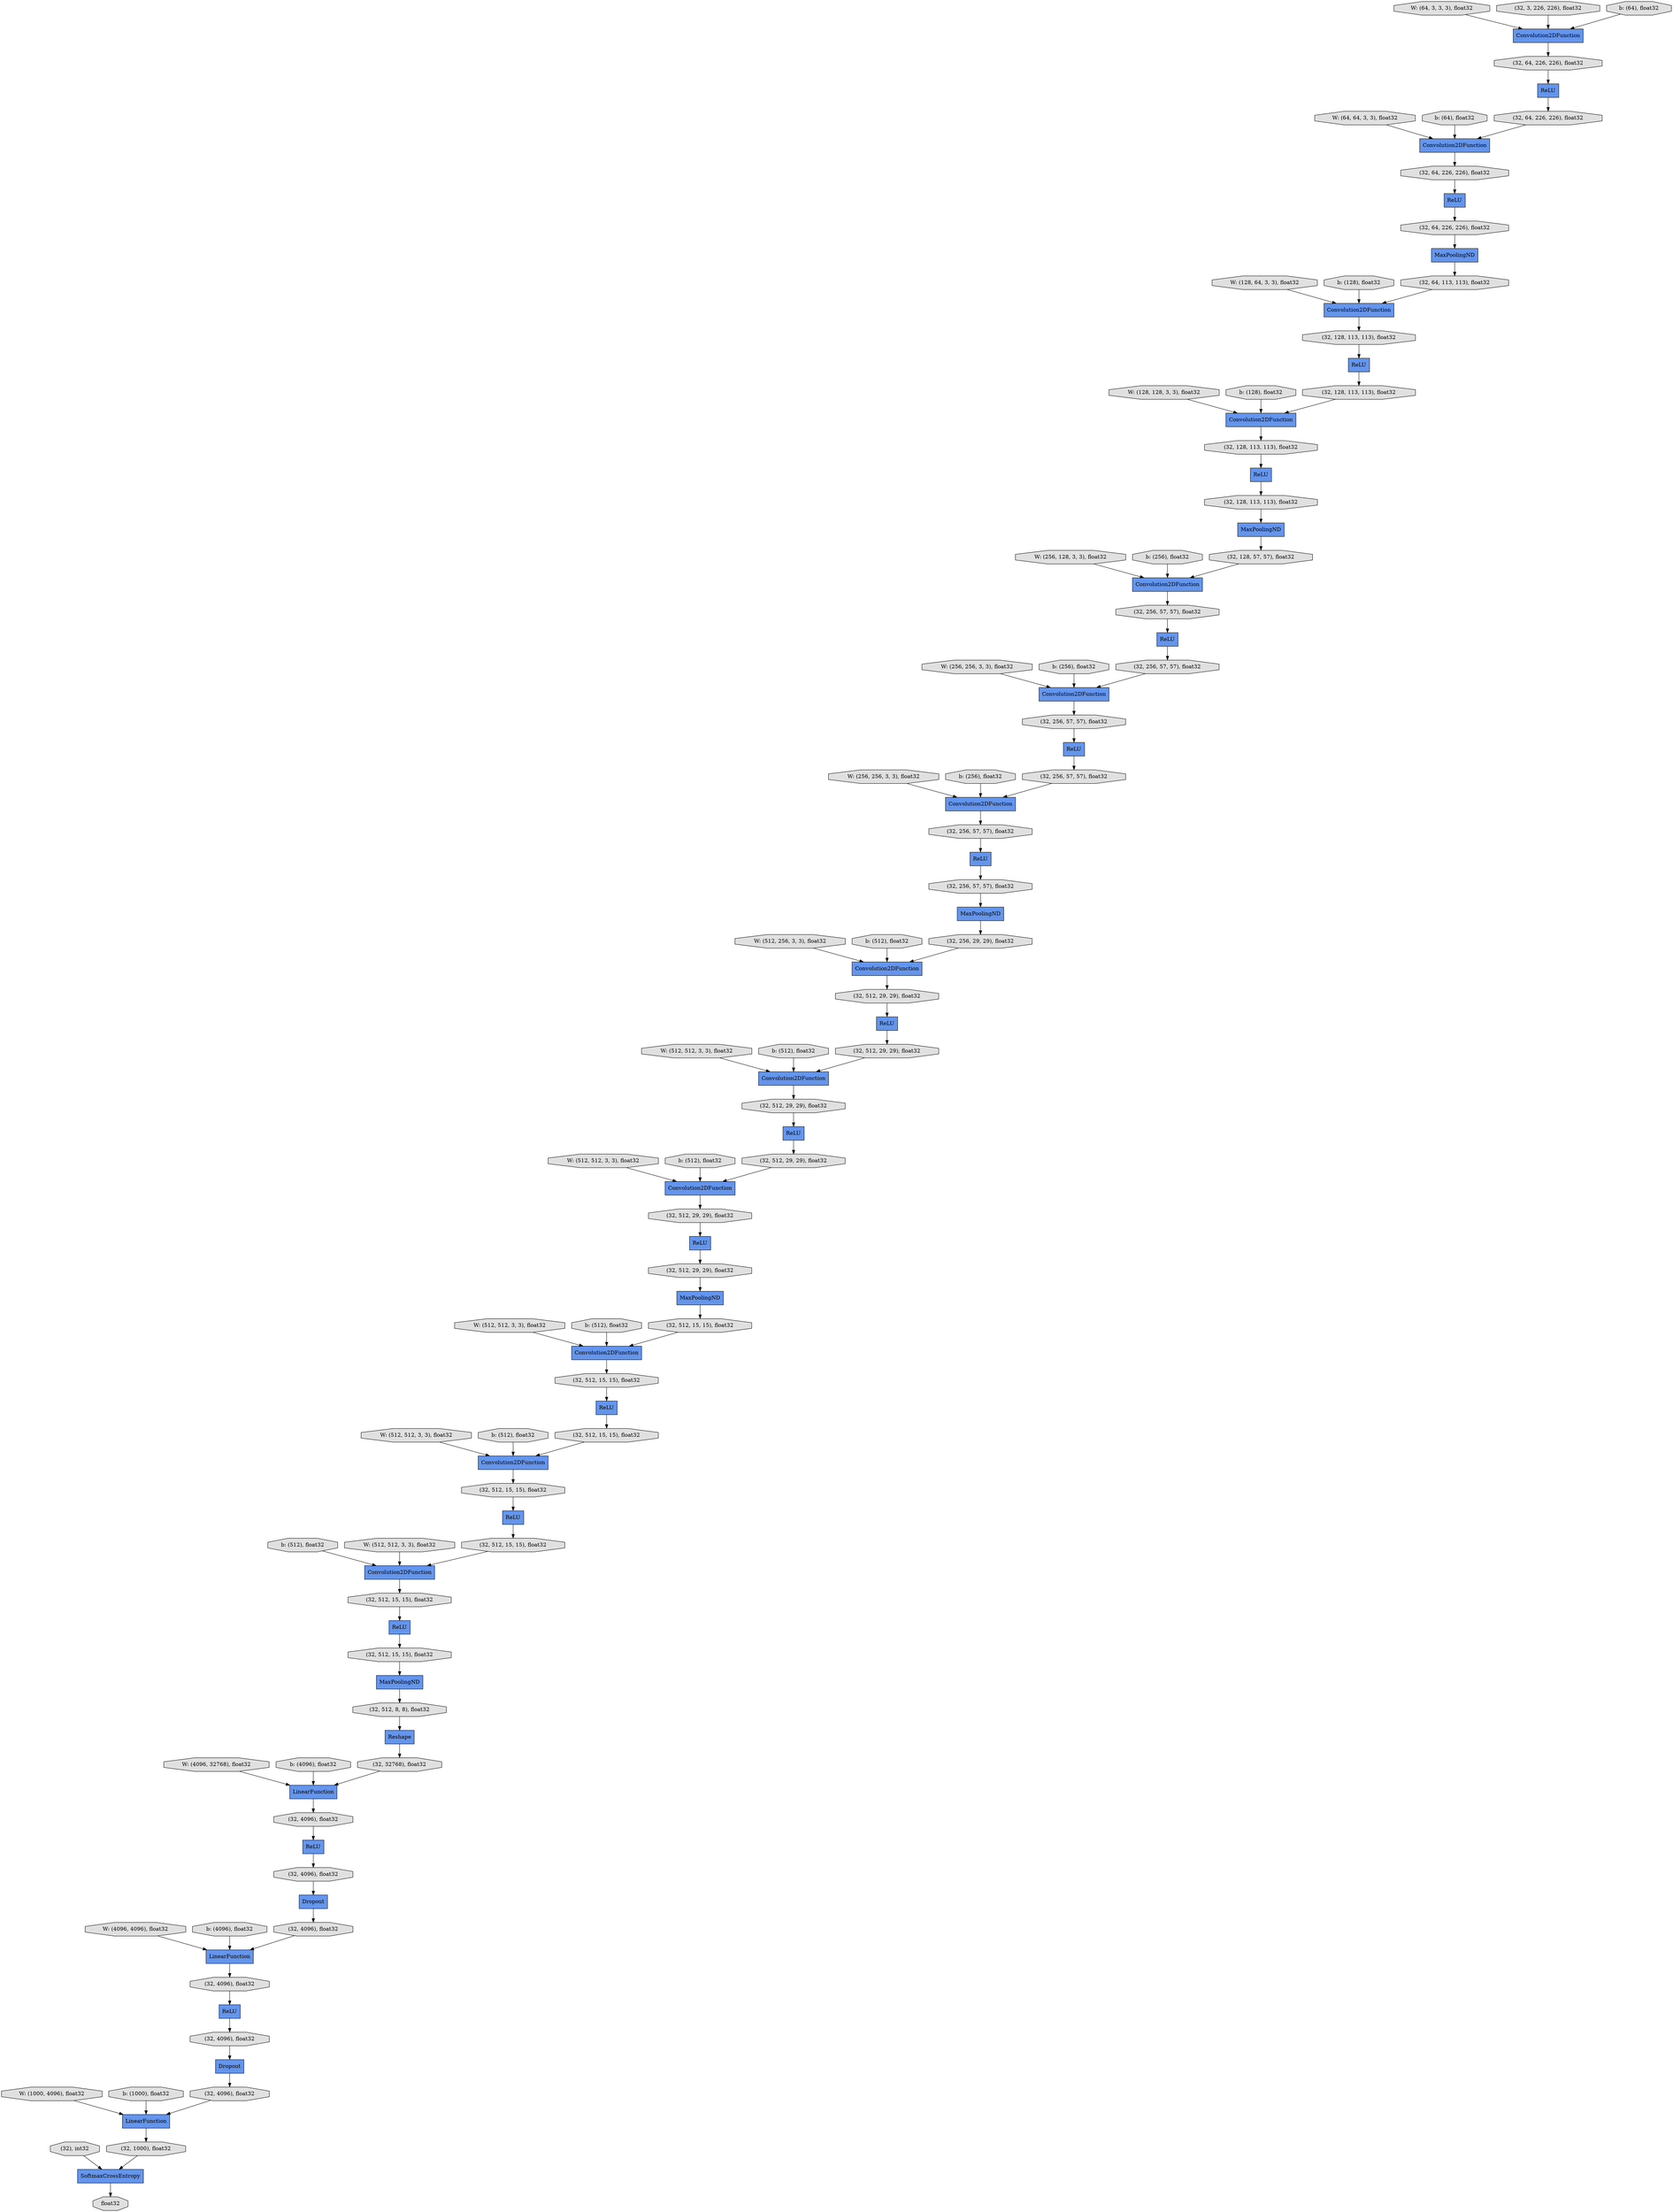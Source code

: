 digraph graphname{rankdir=TB;47761546445072 [label="ReLU",shape="record",fillcolor="#6495ED",style="filled"];47759499182416 [label="b: (512), float32",shape="octagon",fillcolor="#E0E0E0",style="filled"];47759499141584 [label="W: (64, 64, 3, 3), float32",shape="octagon",fillcolor="#E0E0E0",style="filled"];47759499182736 [label="W: (4096, 32768), float32",shape="octagon",fillcolor="#E0E0E0",style="filled"];47759499141904 [label="b: (64), float32",shape="octagon",fillcolor="#E0E0E0",style="filled"];47759499183056 [label="b: (4096), float32",shape="octagon",fillcolor="#E0E0E0",style="filled"];47759499142224 [label="W: (128, 64, 3, 3), float32",shape="octagon",fillcolor="#E0E0E0",style="filled"];47761546224784 [label="MaxPoolingND",shape="record",fillcolor="#6495ED",style="filled"];47759499183376 [label="W: (4096, 4096), float32",shape="octagon",fillcolor="#E0E0E0",style="filled"];47759420523856 [label="W: (64, 3, 3, 3), float32",shape="octagon",fillcolor="#E0E0E0",style="filled"];47759499142544 [label="b: (128), float32",shape="octagon",fillcolor="#E0E0E0",style="filled"];47759499183824 [label="b: (4096), float32",shape="octagon",fillcolor="#E0E0E0",style="filled"];47759499142864 [label="W: (128, 128, 3, 3), float32",shape="octagon",fillcolor="#E0E0E0",style="filled"];47759499184144 [label="W: (1000, 4096), float32",shape="octagon",fillcolor="#E0E0E0",style="filled"];47759499143184 [label="b: (128), float32",shape="octagon",fillcolor="#E0E0E0",style="filled"];47759499143504 [label="W: (256, 128, 3, 3), float32",shape="octagon",fillcolor="#E0E0E0",style="filled"];47759499184528 [label="b: (1000), float32",shape="octagon",fillcolor="#E0E0E0",style="filled"];47761546193552 [label="Convolution2DFunction",shape="record",fillcolor="#6495ED",style="filled"];47759499143888 [label="b: (256), float32",shape="octagon",fillcolor="#E0E0E0",style="filled"];47759499291344 [label="Convolution2DFunction",shape="record",fillcolor="#6495ED",style="filled"];47759426054928 [label="ReLU",shape="record",fillcolor="#6495ED",style="filled"];47759499144208 [label="W: (256, 256, 3, 3), float32",shape="octagon",fillcolor="#E0E0E0",style="filled"];47759499144592 [label="b: (256), float32",shape="octagon",fillcolor="#E0E0E0",style="filled"];47759499144912 [label="W: (256, 256, 3, 3), float32",shape="octagon",fillcolor="#E0E0E0",style="filled"];47761546162000 [label="MaxPoolingND",shape="record",fillcolor="#6495ED",style="filled"];47759499292624 [label="(32, 64, 226, 226), float32",shape="octagon",fillcolor="#E0E0E0",style="filled"];47761497722960 [label="Convolution2DFunction",shape="record",fillcolor="#6495ED",style="filled"];47761497755792 [label="(32, 4096), float32",shape="octagon",fillcolor="#E0E0E0",style="filled"];47759499161744 [label="b: (256), float32",shape="octagon",fillcolor="#E0E0E0",style="filled"];47761497723024 [label="(32, 256, 57, 57), float32",shape="octagon",fillcolor="#E0E0E0",style="filled"];47761497665744 [label="ReLU",shape="record",fillcolor="#6495ED",style="filled"];47761497723088 [label="(32, 128, 113, 113), float32",shape="octagon",fillcolor="#E0E0E0",style="filled"];47761497755920 [label="(32), int32",shape="octagon",fillcolor="#E0E0E0",style="filled"];47761497666000 [label="Convolution2DFunction",shape="record",fillcolor="#6495ED",style="filled"];47759499162064 [label="W: (512, 256, 3, 3), float32",shape="octagon",fillcolor="#E0E0E0",style="filled"];47761497723344 [label="(32, 64, 113, 113), float32",shape="octagon",fillcolor="#E0E0E0",style="filled"];47761497677776 [label="SoftmaxCrossEntropy",shape="record",fillcolor="#6495ED",style="filled"];47761497666128 [label="Convolution2DFunction",shape="record",fillcolor="#6495ED",style="filled"];47761497723472 [label="ReLU",shape="record",fillcolor="#6495ED",style="filled"];47761546605136 [label="Convolution2DFunction",shape="record",fillcolor="#6495ED",style="filled"];47761497723536 [label="Convolution2DFunction",shape="record",fillcolor="#6495ED",style="filled"];47761497666192 [label="(32, 512, 29, 29), float32",shape="octagon",fillcolor="#E0E0E0",style="filled"];47761497756368 [label="(32, 1000), float32",shape="octagon",fillcolor="#E0E0E0",style="filled"];47761497723600 [label="(32, 128, 113, 113), float32",shape="octagon",fillcolor="#E0E0E0",style="filled"];47761497666320 [label="Dropout",shape="record",fillcolor="#6495ED",style="filled"];47761497723664 [label="(32, 256, 57, 57), float32",shape="octagon",fillcolor="#E0E0E0",style="filled"];47761497666384 [label="(32, 512, 29, 29), float32",shape="octagon",fillcolor="#E0E0E0",style="filled"];47759499162448 [label="b: (512), float32",shape="octagon",fillcolor="#E0E0E0",style="filled"];47761497723728 [label="(32, 3, 226, 226), float32",shape="octagon",fillcolor="#E0E0E0",style="filled"];47761497756816 [label="float32",shape="octagon",fillcolor="#E0E0E0",style="filled"];47761497666704 [label="LinearFunction",shape="record",fillcolor="#6495ED",style="filled"];47759499162768 [label="W: (512, 512, 3, 3), float32",shape="octagon",fillcolor="#E0E0E0",style="filled"];47761497756880 [label="(32, 4096), float32",shape="octagon",fillcolor="#E0E0E0",style="filled"];47761497724112 [label="(32, 128, 113, 113), float32",shape="octagon",fillcolor="#E0E0E0",style="filled"];47761497666832 [label="(32, 512, 29, 29), float32",shape="octagon",fillcolor="#E0E0E0",style="filled"];47761497666896 [label="ReLU",shape="record",fillcolor="#6495ED",style="filled"];47761497724240 [label="(32, 64, 226, 226), float32",shape="octagon",fillcolor="#E0E0E0",style="filled"];47761497757072 [label="(32, 4096), float32",shape="octagon",fillcolor="#E0E0E0",style="filled"];47761497666960 [label="Dropout",shape="record",fillcolor="#6495ED",style="filled"];47761497724304 [label="(32, 256, 57, 57), float32",shape="octagon",fillcolor="#E0E0E0",style="filled"];47761497724432 [label="MaxPoolingND",shape="record",fillcolor="#6495ED",style="filled"];47759499163152 [label="b: (512), float32",shape="octagon",fillcolor="#E0E0E0",style="filled"];47761497757264 [label="LinearFunction",shape="record",fillcolor="#6495ED",style="filled"];47759421920848 [label="Reshape",shape="record",fillcolor="#6495ED",style="filled"];47761497667280 [label="ReLU",shape="record",fillcolor="#6495ED",style="filled"];47761497724624 [label="(32, 64, 226, 226), float32",shape="octagon",fillcolor="#E0E0E0",style="filled"];47761497724688 [label="Convolution2DFunction",shape="record",fillcolor="#6495ED",style="filled"];47759499163472 [label="W: (512, 512, 3, 3), float32",shape="octagon",fillcolor="#E0E0E0",style="filled"];47761497724752 [label="Convolution2DFunction",shape="record",fillcolor="#6495ED",style="filled"];47761497667472 [label="(32, 512, 15, 15), float32",shape="octagon",fillcolor="#E0E0E0",style="filled"];47761497667536 [label="(32, 512, 15, 15), float32",shape="octagon",fillcolor="#E0E0E0",style="filled"];47761497724880 [label="ReLU",shape="record",fillcolor="#6495ED",style="filled"];47761497757648 [label="(32, 4096), float32",shape="octagon",fillcolor="#E0E0E0",style="filled"];47761497725008 [label="ReLU",shape="record",fillcolor="#6495ED",style="filled"];47759499163856 [label="b: (512), float32",shape="octagon",fillcolor="#E0E0E0",style="filled"];47761497667856 [label="Convolution2DFunction",shape="record",fillcolor="#6495ED",style="filled"];47761497725200 [label="(32, 256, 29, 29), float32",shape="octagon",fillcolor="#E0E0E0",style="filled"];47761546361104 [label="(32, 64, 226, 226), float32",shape="octagon",fillcolor="#E0E0E0",style="filled"];47761497667920 [label="(32, 512, 29, 29), float32",shape="octagon",fillcolor="#E0E0E0",style="filled"];47761497725264 [label="ReLU",shape="record",fillcolor="#6495ED",style="filled"];47761497667984 [label="(32, 512, 15, 15), float32",shape="octagon",fillcolor="#E0E0E0",style="filled"];47761497725328 [label="(32, 256, 57, 57), float32",shape="octagon",fillcolor="#E0E0E0",style="filled"];47761546361232 [label="ReLU",shape="record",fillcolor="#6495ED",style="filled"];47761497758160 [label="(32, 32768), float32",shape="octagon",fillcolor="#E0E0E0",style="filled"];47761497668048 [label="(32, 512, 29, 29), float32",shape="octagon",fillcolor="#E0E0E0",style="filled"];47761497725392 [label="MaxPoolingND",shape="record",fillcolor="#6495ED",style="filled"];47761497758224 [label="(32, 4096), float32",shape="octagon",fillcolor="#E0E0E0",style="filled"];47759499164176 [label="W: (512, 512, 3, 3), float32",shape="octagon",fillcolor="#E0E0E0",style="filled"];47761497725456 [label="Convolution2DFunction",shape="record",fillcolor="#6495ED",style="filled"];47761546607248 [label="ReLU",shape="record",fillcolor="#6495ED",style="filled"];47761497668304 [label="(32, 512, 15, 15), float32",shape="octagon",fillcolor="#E0E0E0",style="filled"];47761497725776 [label="ReLU",shape="record",fillcolor="#6495ED",style="filled"];47761497668496 [label="(32, 512, 15, 15), float32",shape="octagon",fillcolor="#E0E0E0",style="filled"];47759499164560 [label="b: (512), float32",shape="octagon",fillcolor="#E0E0E0",style="filled"];47761497725840 [label="ReLU",shape="record",fillcolor="#6495ED",style="filled"];47761497725904 [label="(32, 128, 113, 113), float32",shape="octagon",fillcolor="#E0E0E0",style="filled"];47761497668624 [label="(32, 512, 15, 15), float32",shape="octagon",fillcolor="#E0E0E0",style="filled"];47761497725968 [label="(32, 128, 57, 57), float32",shape="octagon",fillcolor="#E0E0E0",style="filled"];47761497668688 [label="ReLU",shape="record",fillcolor="#6495ED",style="filled"];47761497726032 [label="Convolution2DFunction",shape="record",fillcolor="#6495ED",style="filled"];47759499164880 [label="W: (512, 512, 3, 3), float32",shape="octagon",fillcolor="#E0E0E0",style="filled"];47761497726160 [label="Convolution2DFunction",shape="record",fillcolor="#6495ED",style="filled"];47761497668880 [label="LinearFunction",shape="record",fillcolor="#6495ED",style="filled"];47761497669008 [label="(32, 512, 29, 29), float32",shape="octagon",fillcolor="#E0E0E0",style="filled"];47761497669072 [label="MaxPoolingND",shape="record",fillcolor="#6495ED",style="filled"];47761497759248 [label="(32, 4096), float32",shape="octagon",fillcolor="#E0E0E0",style="filled"];47759499165264 [label="b: (512), float32",shape="octagon",fillcolor="#E0E0E0",style="filled"];47761497669264 [label="ReLU",shape="record",fillcolor="#6495ED",style="filled"];47761497669392 [label="(32, 512, 15, 15), float32",shape="octagon",fillcolor="#E0E0E0",style="filled"];47761497669456 [label="(32, 512, 8, 8), float32",shape="octagon",fillcolor="#E0E0E0",style="filled"];47761497726800 [label="(32, 256, 57, 57), float32",shape="octagon",fillcolor="#E0E0E0",style="filled"];47759499067216 [label="b: (64), float32",shape="octagon",fillcolor="#E0E0E0",style="filled"];47759499165584 [label="W: (512, 512, 3, 3), float32",shape="octagon",fillcolor="#E0E0E0",style="filled"];47761497726928 [label="(32, 256, 57, 57), float32",shape="octagon",fillcolor="#E0E0E0",style="filled"];47761497723664 -> 47761497723472;47761546607248 -> 47761497724240;47761497757264 -> 47761497756368;47759421920848 -> 47761497758160;47759426054928 -> 47761546361104;47761497755920 -> 47761497677776;47759499184528 -> 47761497757264;47759499165264 -> 47761497667856;47759499143184 -> 47759499291344;47761497723600 -> 47761546445072;47761497666832 -> 47761497725840;47761497726928 -> 47761497726160;47759499164176 -> 47761497666000;47761497726160 -> 47761497726800;47761497725328 -> 47761497725392;47759499292624 -> 47759426054928;47761497667536 -> 47761497666000;47759499144592 -> 47761497724688;47761497665744 -> 47761497668496;47761497667984 -> 47761497668688;47759499162768 -> 47761497723536;47759499164880 -> 47761497667856;47759499163152 -> 47761497723536;47761497666320 -> 47761497757072;47761497725264 -> 47761497667920;47759499291344 -> 47761497723600;47761546605136 -> 47761497724624;47761497668688 -> 47761497667472;47761497725840 -> 47761497666384;47761546361232 -> 47761497725904;47759499144912 -> 47761497726160;47761497668624 -> 47761497667280;47761497723536 -> 47761497668048;47761497669456 -> 47759421920848;47761497669008 -> 47761497725456;47759499142864 -> 47759499291344;47761497668496 -> 47761497666128;47759499184144 -> 47761497757264;47759499143888 -> 47761497724752;47761497757072 -> 47761497668880;47759499183056 -> 47761497666704;47761497724112 -> 47761546361232;47761497725008 -> 47761497669008;47761497666128 -> 47761497668624;47761497668048 -> 47761497725008;47759499183376 -> 47761497668880;47761497725200 -> 47761497726032;47759499141904 -> 47761546605136;47761546224784 -> 47761497725968;47759499165584 -> 47761497666128;47761497667280 -> 47761497669392;47761497756880 -> 47761497669264;47759499142544 -> 47761546193552;47761497666960 -> 47761497757648;47761546361104 -> 47761546605136;47761497668304 -> 47761497665744;47761497677776 -> 47761497756816;47761497667920 -> 47761497723536;47761497724880 -> 47761497725328;47761497723088 -> 47761546224784;47761497724624 -> 47761546607248;47759499162064 -> 47761497726032;47761497723472 -> 47761497726928;47761497725392 -> 47761497725200;47761497759248 -> 47761497666960;47761497666896 -> 47761497759248;47761497723024 -> 47761497725776;47761497669264 -> 47761497755792;47761546162000 -> 47761497723344;47761497755792 -> 47761497666320;47759499182416 -> 47761497666128;47761546445072 -> 47761497723088;47759499141584 -> 47761546605136;47761497722960 -> 47759499292624;47761497725968 -> 47761497724752;47759499163472 -> 47761497725456;47761497723344 -> 47761546193552;47761497668880 -> 47761497758224;47761497725456 -> 47761497666832;47761497726800 -> 47761497724880;47761497724752 -> 47761497723024;47759499163856 -> 47761497725456;47759499162448 -> 47761497726032;47759499067216 -> 47761497722960;47761497726032 -> 47761497666192;47759499161744 -> 47761497726160;47759499142224 -> 47761546193552;47761497724240 -> 47761546162000;47761497669392 -> 47761497669072;47761497669072 -> 47761497669456;47759499183824 -> 47761497668880;47761497667856 -> 47761497668304;47761497757648 -> 47761497757264;47761497725776 -> 47761497724304;47761546193552 -> 47761497724112;47761497667472 -> 47761497667856;47761497724304 -> 47761497724688;47761497666192 -> 47761497725264;47761497758160 -> 47761497666704;47759499182736 -> 47761497666704;47761497725904 -> 47759499291344;47761497723728 -> 47761497722960;47761497666000 -> 47761497667984;47761497724432 -> 47761497667536;47761497758224 -> 47761497666896;47761497666704 -> 47761497756880;47759499164560 -> 47761497666000;47759499143504 -> 47761497724752;47761497666384 -> 47761497724432;47759499144208 -> 47761497724688;47761497756368 -> 47761497677776;47759420523856 -> 47761497722960;47761497724688 -> 47761497723664;}
